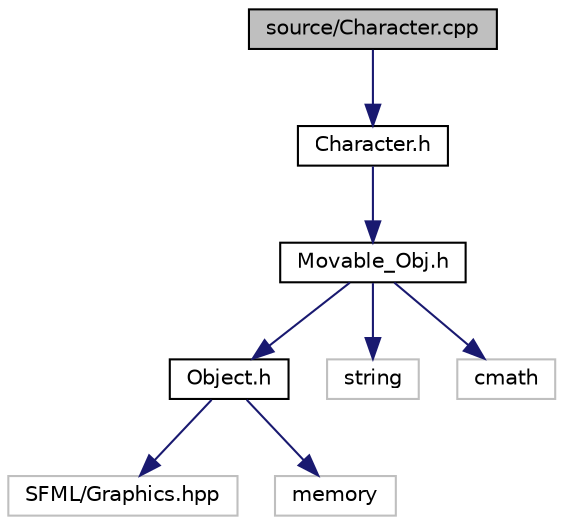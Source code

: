 digraph "source/Character.cpp"
{
  edge [fontname="Helvetica",fontsize="10",labelfontname="Helvetica",labelfontsize="10"];
  node [fontname="Helvetica",fontsize="10",shape=record];
  Node0 [label="source/Character.cpp",height=0.2,width=0.4,color="black", fillcolor="grey75", style="filled", fontcolor="black"];
  Node0 -> Node1 [color="midnightblue",fontsize="10",style="solid"];
  Node1 [label="Character.h",height=0.2,width=0.4,color="black", fillcolor="white", style="filled",URL="$Character_8h.html"];
  Node1 -> Node2 [color="midnightblue",fontsize="10",style="solid"];
  Node2 [label="Movable_Obj.h",height=0.2,width=0.4,color="black", fillcolor="white", style="filled",URL="$Movable__Obj_8h.html"];
  Node2 -> Node3 [color="midnightblue",fontsize="10",style="solid"];
  Node3 [label="Object.h",height=0.2,width=0.4,color="black", fillcolor="white", style="filled",URL="$Object_8h.html"];
  Node3 -> Node4 [color="midnightblue",fontsize="10",style="solid"];
  Node4 [label="SFML/Graphics.hpp",height=0.2,width=0.4,color="grey75", fillcolor="white", style="filled"];
  Node3 -> Node5 [color="midnightblue",fontsize="10",style="solid"];
  Node5 [label="memory",height=0.2,width=0.4,color="grey75", fillcolor="white", style="filled"];
  Node2 -> Node6 [color="midnightblue",fontsize="10",style="solid"];
  Node6 [label="string",height=0.2,width=0.4,color="grey75", fillcolor="white", style="filled"];
  Node2 -> Node7 [color="midnightblue",fontsize="10",style="solid"];
  Node7 [label="cmath",height=0.2,width=0.4,color="grey75", fillcolor="white", style="filled"];
}
